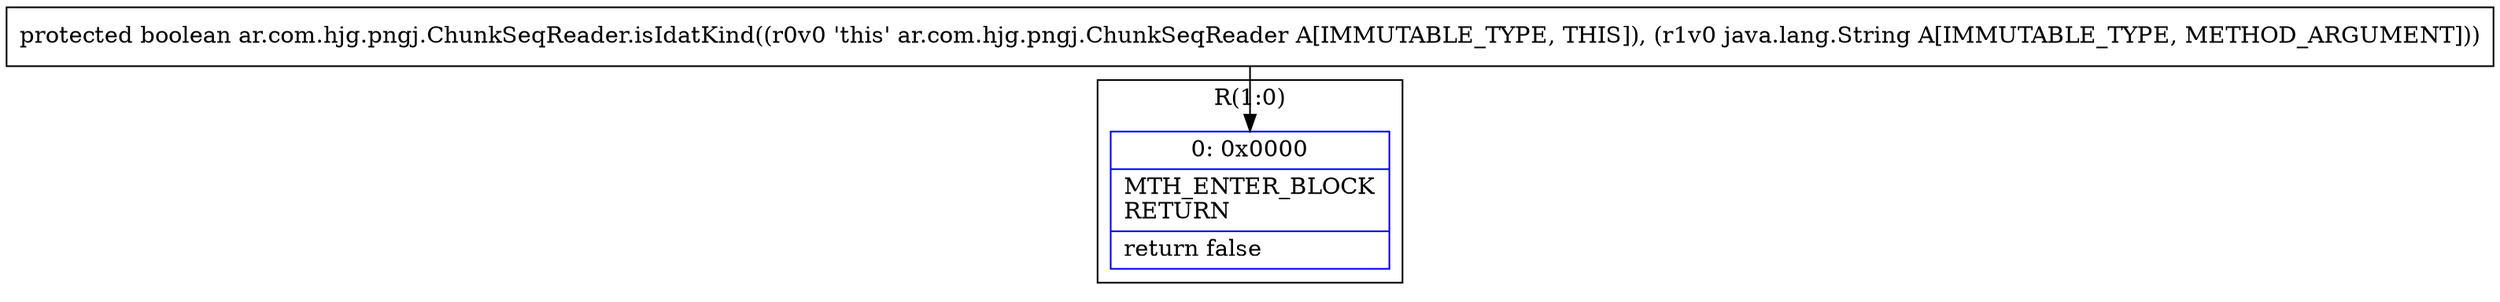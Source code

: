 digraph "CFG forar.com.hjg.pngj.ChunkSeqReader.isIdatKind(Ljava\/lang\/String;)Z" {
subgraph cluster_Region_162654610 {
label = "R(1:0)";
node [shape=record,color=blue];
Node_0 [shape=record,label="{0\:\ 0x0000|MTH_ENTER_BLOCK\lRETURN\l|return false\l}"];
}
MethodNode[shape=record,label="{protected boolean ar.com.hjg.pngj.ChunkSeqReader.isIdatKind((r0v0 'this' ar.com.hjg.pngj.ChunkSeqReader A[IMMUTABLE_TYPE, THIS]), (r1v0 java.lang.String A[IMMUTABLE_TYPE, METHOD_ARGUMENT])) }"];
MethodNode -> Node_0;
}

